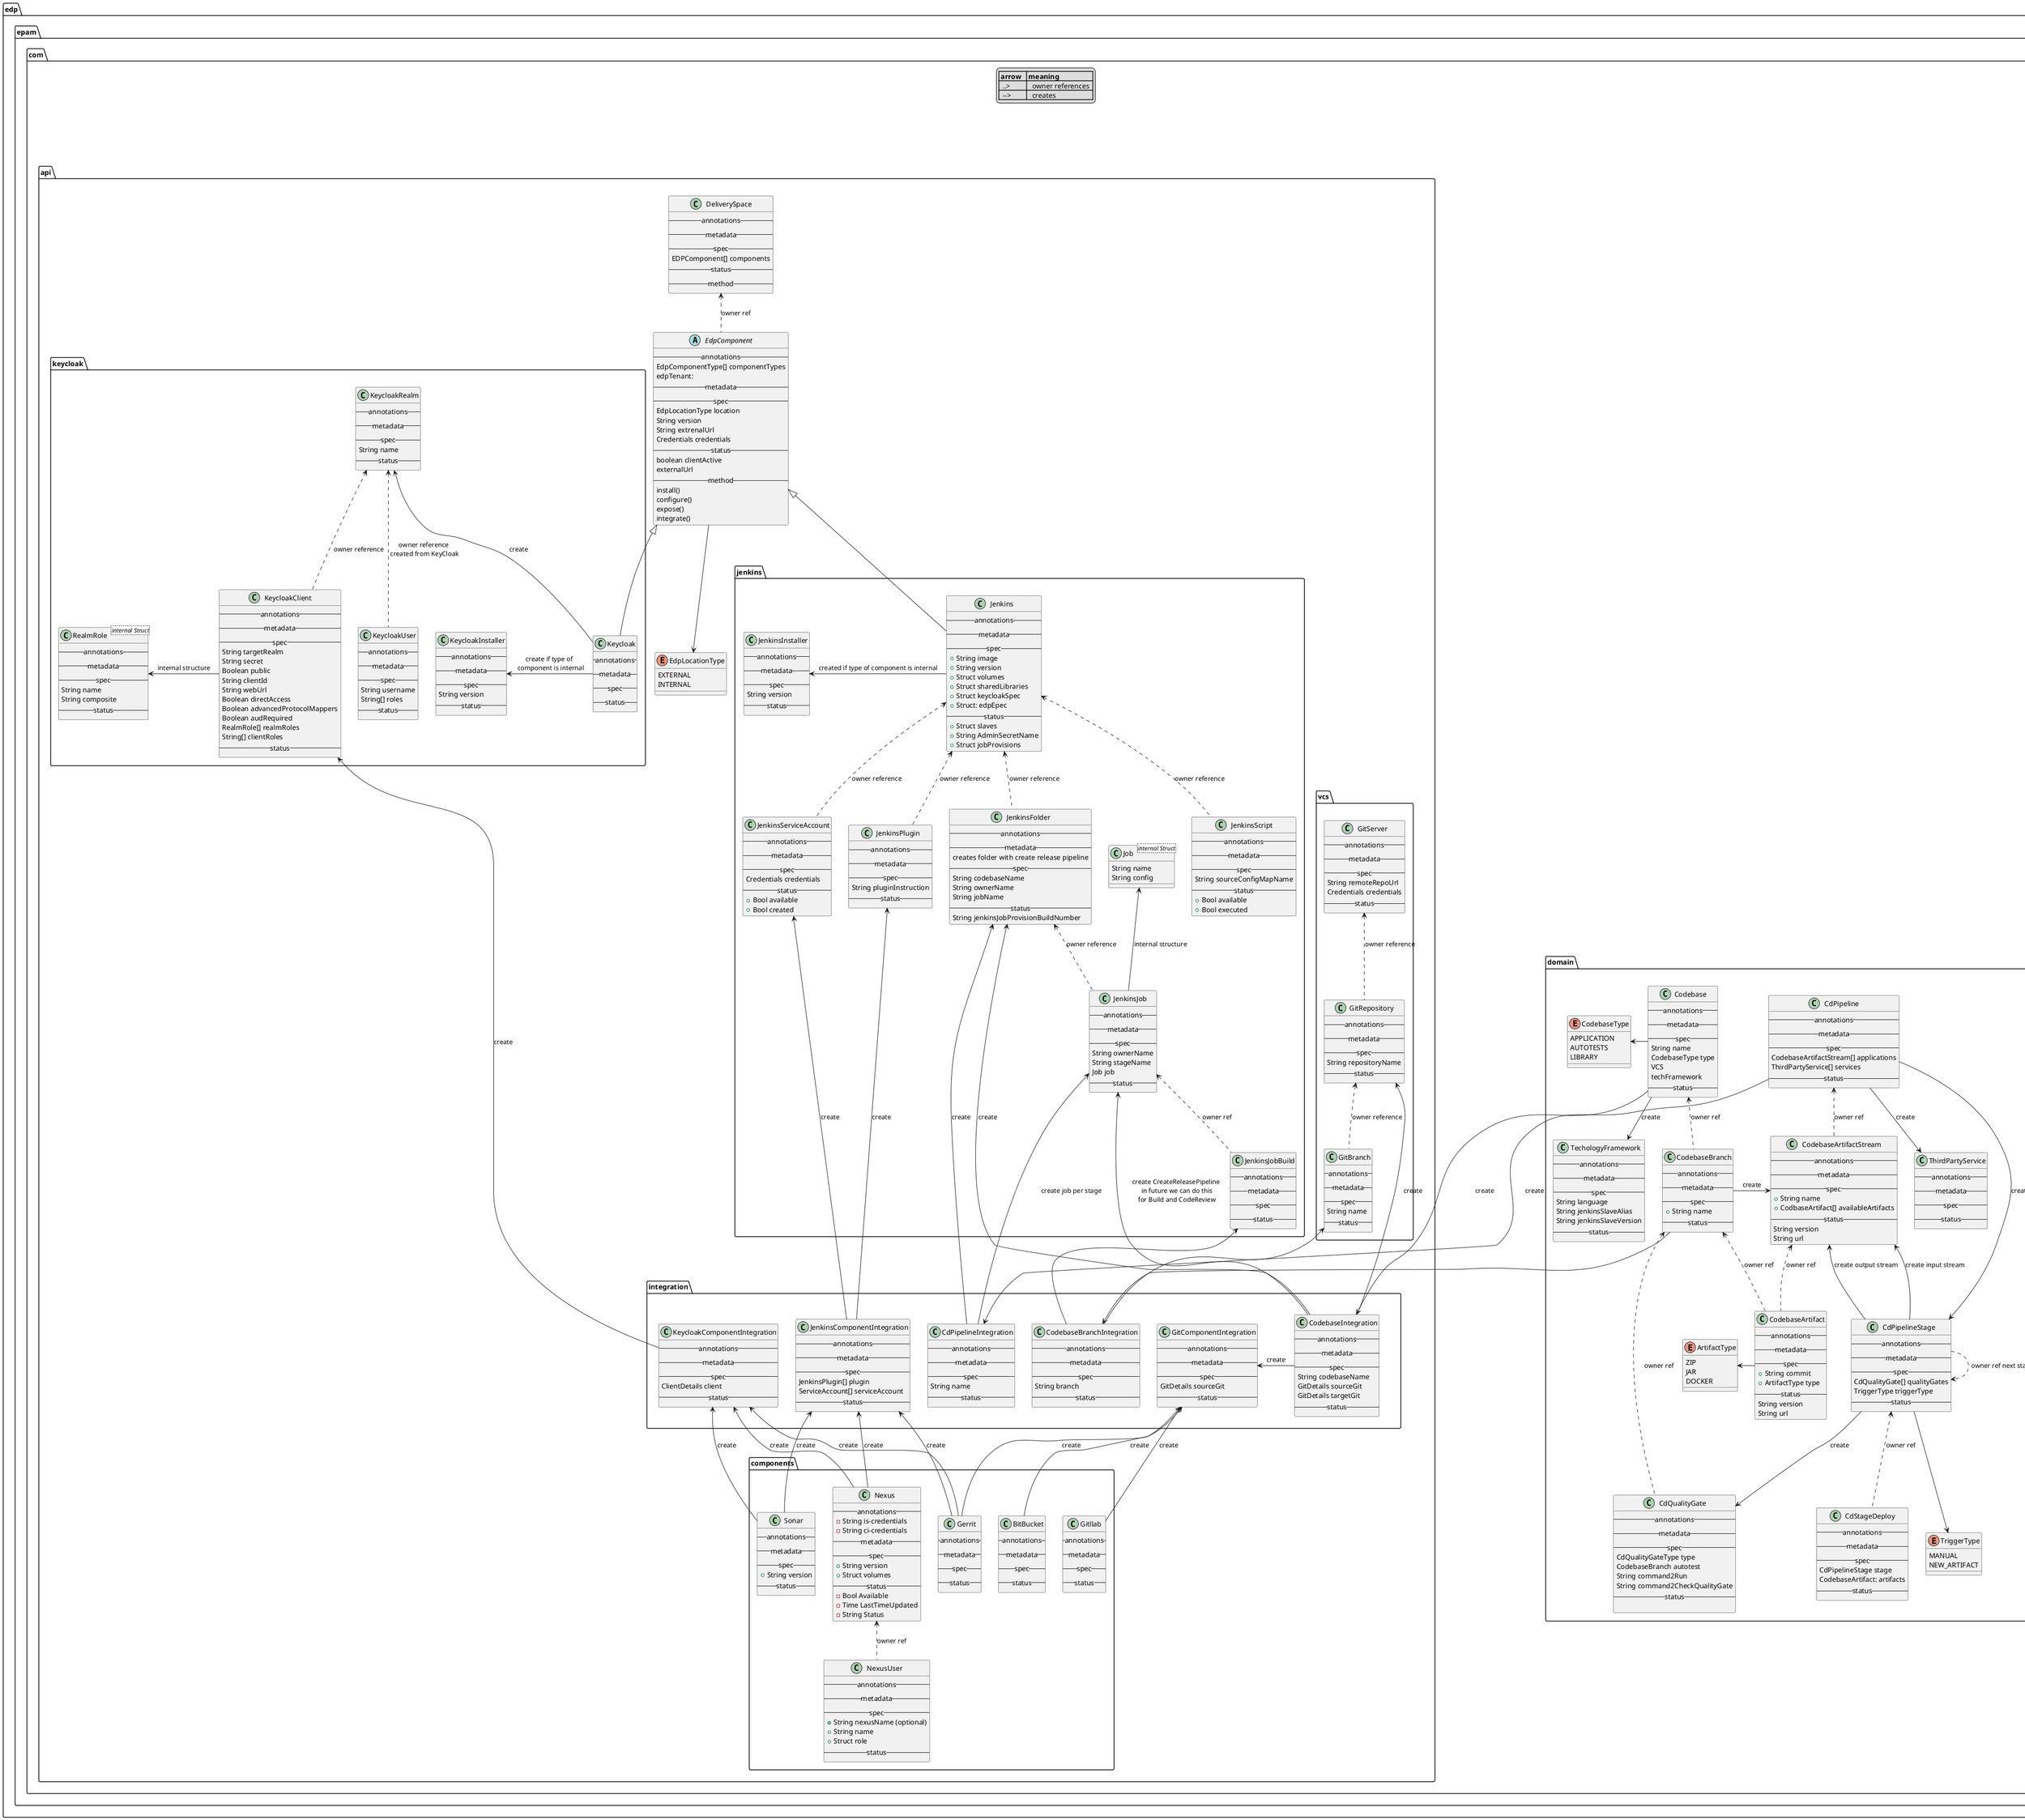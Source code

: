 
@startuml

package edp.epam.com {

  package domain {

    class Codebase {
      -- annotations --
      -- metadata --
      -- spec --
      String name
      CodebaseType type
      VCS
      techFramework
      -- status --
    }

    enum CodebaseType {
      APPLICATION
      AUTOTESTS
      LIBRARY
    }
    Codebase -left-> CodebaseType
    Codebase -right[hidden]-> CdPipeline

    class TechologyFramework {
      -- annotations --
      -- metadata --
      -- spec --
        String language
        String jenkinsSlaveAlias
        String jenkinsSlaveVersion
      -- status --
    }
    TechologyFramework -up[hidden]-> CodebaseType
    Codebase --> TechologyFramework :create

    class CodebaseBranch {
      -- annotations --
      -- metadata --
      -- spec --
        + String name
      -- status --
    }
    CodebaseBranch .u.>  Codebase : "owner ref"
    CodebaseBranch -r-> CodebaseArtifactStream : create

    class CodebaseArtifact {
      -- annotations --
      -- metadata --
      -- spec --
        + String commit
        + ArtifactType type
      -- status --
        String version
        String url
    }
    CodebaseArtifact .u.> CodebaseBranch: "owner ref"

    enum ArtifactType {
      ZIP
      JAR
      DOCKER
    }
    CodebaseArtifact -left-> ArtifactType

    class CdPipeline {
      -- annotations --
      -- metadata --
      -- spec --
        CodebaseArtifactStream[] applications
        ThirdPartyService[] services
      -- status --
    }
    CdPipeline -d-> ThirdPartyService: create
    CdPipeline -d-> CdPipelineStage: create

    class CodebaseArtifactStream {
      -- annotations --
      -- metadata --
      -- spec --
        + String name
        + CodbaseArtifact[] availableArtifacts
      -- status --
        String version
        String url
    }
    CodebaseArtifact .u.> CodebaseArtifactStream : "owner ref"
    CodebaseArtifactStream .u.> CdPipeline : "owner ref"
    CodebaseArtifactStream *-r[hidden]- ThirdPartyService


    class ThirdPartyService {
      -- annotations --
      -- metadata --
      -- spec --
      -- status --
    }

    class CdPipelineStage {
      -- annotations --
      -- metadata --
      -- spec --
        CdQualityGate[] qualityGates
        TriggerType triggerType
      -- status --
    }
    CdPipelineStage -d-> CdQualityGate: create
    CdPipelineStage -u-> CodebaseArtifactStream : create input stream
    CdPipelineStage -u-> CodebaseArtifactStream : create output stream
    CdPipelineStage ..> CdPipelineStage : owner ref next stage

    enum TriggerType {
      MANUAL
      NEW_ARTIFACT
    }
    CdPipelineStage --> TriggerType

    class CdQualityGate {
      -- annotations --
      -- metadata --
      -- spec --
        CdQualityGateType type
        CodebaseBranch autotest
        String command2Run
        String command2CheckQualityGate
      -- status --

    }
    CdQualityGate .up.> CodebaseBranch: owner ref

    class CdStageDeploy {
      -- annotations --
      -- metadata --
      -- spec --
        CdPipelineStage stage
        CodebaseArtifact: artifacts
      -- status --
    }
    CdStageDeploy .u.> CdPipelineStage :owner ref


  }

  package api {
    class DeliverySpace {
      -- annotations --
      -- metadata --
      -- spec --
      EDPComponent[] components
      -- status --
      -- method --
    }


'    enum EdpComponentType {
'      CODE_REVIEW
'      CI_SERVER
'      CD_SERVER
'      STATIC_ANALYSES
'      ARTIFACT_REPOSITORY
'      VCS
'    }
'
'    EdpComponentType "*" -left-> "1" EdpComponent

    enum EdpLocationType {
      EXTERNAL
      INTERNAL
    }
    EdpComponent --> EdpLocationType

    abstract class EdpComponent {
      -- annotations --
      EdpComponentType[] componentTypes
      edpTenant:
      -- metadata --
      -- spec --
      EdpLocationType location
      String version
      String extrenalUrl
      Credentials credentials
      -- status --
      boolean clientActive
      externalUrl
      -- method --
      install()
      configure()
      expose()
      integrate()
    }
    EdpComponent .u.> DeliverySpace : owner ref

    package vcs {
      class GitServer {
      -- annotations --
      -- metadata --
      -- spec --
        String remoteRepoUrl
        Credentials credentials
      -- status --
      }
      class GitRepository {
      -- annotations --
      -- metadata --
      -- spec --
        String repositoryName
      -- status --
      }
      GitRepository .u.> GitServer : "owner reference"

      class GitBranch {
      -- annotations --
      -- metadata --
      -- spec --
        String name
      -- status --
      }
      GitBranch .u.> GitRepository : "owner reference"
    }

    package keycloak {
      class Keycloak {
      -- annotations --
      -- metadata --
      -- spec --
      -- status --
      }
      EdpComponent<|--Keycloak

      class KeycloakInstaller {
      -- annotations --
      -- metadata --
      -- spec --
        String version
      -- status --
      }
      KeycloakInstaller <-r- Keycloak : create if type of \n component is internal

      class KeycloakRealm {
      -- annotations --
      -- metadata --
      -- spec --
        String name
      -- status --
      }
      KeycloakRealm <-d- Keycloak : create

      class KeycloakClient {
      -- annotations --
      -- metadata --
      -- spec --
        String targetRealm
        String secret
        Boolean public
        String clientId
        String webUrl
        Boolean directAccess
        Boolean advancedProtocolMappers
        Boolean audRequired
        RealmRole[] realmRoles
        String[] clientRoles
      -- status --
      }
      KeycloakClient .u.> KeycloakRealm : "owner reference"

      class RealmRole <internal Struct> {
      -- annotations --
      -- metadata --
      -- spec --
          String name
          String composite
      -- status --
      }
      RealmRole <- KeycloakClient : "internal structure"

      class KeycloakUser {
      -- annotations --
      -- metadata --
      -- spec --
        String username
        String[] roles
      -- status --
      }
      KeycloakUser .u.> KeycloakRealm : "owner reference \n created from KeyCloak "

    }

    package jenkins {
      class Jenkins {
      -- annotations --
      -- metadata --
      -- spec --
        + String image
        + String version
        + Struct volumes
        + Struct sharedLibraries
        + Struct keycloakSpec
        + Struct: edpEpec
      -- status --
        + Struct slaves
        + String AdminSecretName
        + Struct jobProvisions
      }
      EdpComponent<|--Jenkins

      class JenkinsScript {
      -- annotations --
      -- metadata --
      -- spec --
        String sourceConfigMapName
      -- status --
        + Bool available
        + Bool executed
      }
      JenkinsScript .u.> Jenkins : "owner reference"

      class JenkinsInstaller {
      -- annotations --
      -- metadata --
      -- spec --
        String version
      -- status --
      }
      JenkinsInstaller <-r- Jenkins : created if type of component is internal

      class JenkinsPlugin {
      -- annotations --
      -- metadata --
      -- spec --
        String pluginInstruction
      -- status --
      }
      JenkinsPlugin .u.> Jenkins : "owner reference"

      class JenkinsServiceAccount {
      -- annotations --
      -- metadata --
      -- spec --
        Credentials credentials
      -- status --
        + Bool available
        + Bool created
      }
      JenkinsServiceAccount .u.> Jenkins : "owner reference"

      class JenkinsFolder {
      -- annotations --
      -- metadata --
      creates folder with create release pipeline
      -- spec --
         String codebaseName
         String ownerName
         String jobName
      -- status --
         String jenkinsJobProvisionBuildNumber
      }
      JenkinsFolder .u.> Jenkins : "owner reference"

      class JenkinsJob {
      -- annotations --
      -- metadata --
      -- spec --
        String ownerName
        String stageName
        Job job
      -- status --
      }
      JenkinsJob .u.> JenkinsFolder : "owner reference"

      class Job <internal Struct> {
        String name
        String config
      }
      Job <-- JenkinsJob : "internal structure"

      class JenkinsJobBuild {
      -- annotations --
      -- metadata --
      -- spec --
      -- status --
      }
      JenkinsJobBuild .u.> JenkinsJob : "owner ref"

  }

  integration -u[hidden]-> JenkinsJobBuild

  package integration {
      class KeycloakComponentIntegration {
      -- annotations --
      -- metadata --
      -- spec --
        ClientDetails client
      -- status --
      }
      KeycloakComponentIntegration -u-> KeycloakClient : "create"


      class JenkinsComponentIntegration {
      -- annotations --
      -- metadata --
      -- spec --
        JenkinsPlugin[] plugin
        ServiceAccount[] serviceAccount
      -- status --
      }
      JenkinsComponentIntegration -u-> JenkinsServiceAccount : "create"
      JenkinsComponentIntegration -u-> JenkinsPlugin : "create"

      class GitComponentIntegration {
      -- annotations --
      -- metadata --
      -- spec --
        GitDetails sourceGit
      -- status --
      }
      JenkinsComponentIntegration -r[hidden]-> GitComponentIntegration : "create"
      KeycloakComponentIntegration -r[hidden]-> GitComponentIntegration : "create"

      class CodebaseIntegration {
      -- annotations --
      -- metadata --
      -- spec --
        String codebaseName
        GitDetails sourceGit
        GitDetails targetGit
      -- status --
      }
      Codebase -d-> CodebaseIntegration : create
      CodebaseIntegration -l-> GitComponentIntegration : create
      CodebaseIntegration -u-> JenkinsFolder : "create"
      CodebaseIntegration -u-> JenkinsJob : "create CreateReleasePipeline \n in future we can do this \n for Build and CodeReview "
      CodebaseIntegration -u-> GitRepository : "create"

      class CdPipelineIntegration {
      -- annotations --
      -- metadata --
      -- spec --
        String name
      -- status --
      }
      CdPipeline -d-> CdPipelineIntegration : create
      CdPipelineIntegration -u-> JenkinsFolder : "create"
      CdPipelineIntegration -u-> JenkinsJob : "create job per stage"

      class CodebaseBranchIntegration {
      -- annotations --
      -- metadata --
      -- spec --
        String branch
      -- status --
      }
      CodebaseBranch -d-> CodebaseBranchIntegration
     CodebaseBranchIntegration -u-> JenkinsJobBuild
      CodebaseBranchIntegration -u-> GitBranch


  }

  package components {
    class Gerrit {
      -- annotations --
      -- metadata --
      -- spec --
      -- status --
    }
    Gerrit -u-> JenkinsComponentIntegration :create
    Gerrit -u-> KeycloakComponentIntegration :create
    Gerrit -u-> GitComponentIntegration :create


    class Nexus {
      -- annotations --
      - String is-credentials
      - String ci-credentials
      -- metadata --
      -- spec --
	    + String version
      + Struct volumes
      -- status --
      - Bool Available
      - Time LastTimeUpdated
      - String Status
    }
    Nexus -u-> JenkinsComponentIntegration :create
    Nexus -u-> KeycloakComponentIntegration :create

    class NexusUser {
      -- annotations --
      -- metadata --
      -- spec --
	    + String nexusName (optional)
	    + String name
      + Struct role
      -- status --
    }
    NexusUser .u.> Nexus : owner ref


    class Sonar {
      -- annotations --
      -- metadata --
      -- spec --
	    + String version
      -- status --
    }
    Sonar -u-> JenkinsComponentIntegration :create
    Sonar -u-> KeycloakComponentIntegration :create

    class BitBucket {
      -- annotations --
      -- metadata --
      -- spec --
      -- status --
    }
    BitBucket -u-> GitComponentIntegration :create


    class Gitllab {
      -- annotations --
      -- metadata --
      -- spec --
      -- status --
    }
    Gitllab -u-> GitComponentIntegration :create

'    EdpComponent<|--Gerrit
'    EdpComponent<|--Nexus
'    EdpComponent<|--Sonar
'    EdpComponent<|--BitBucket
'    EdpComponent<|--Gitlab
  }
}

legend
|= arrow   |= meaning|
|  ..>     |   owner references  |
|  -->     |   creates     |
endlegend

@enduml